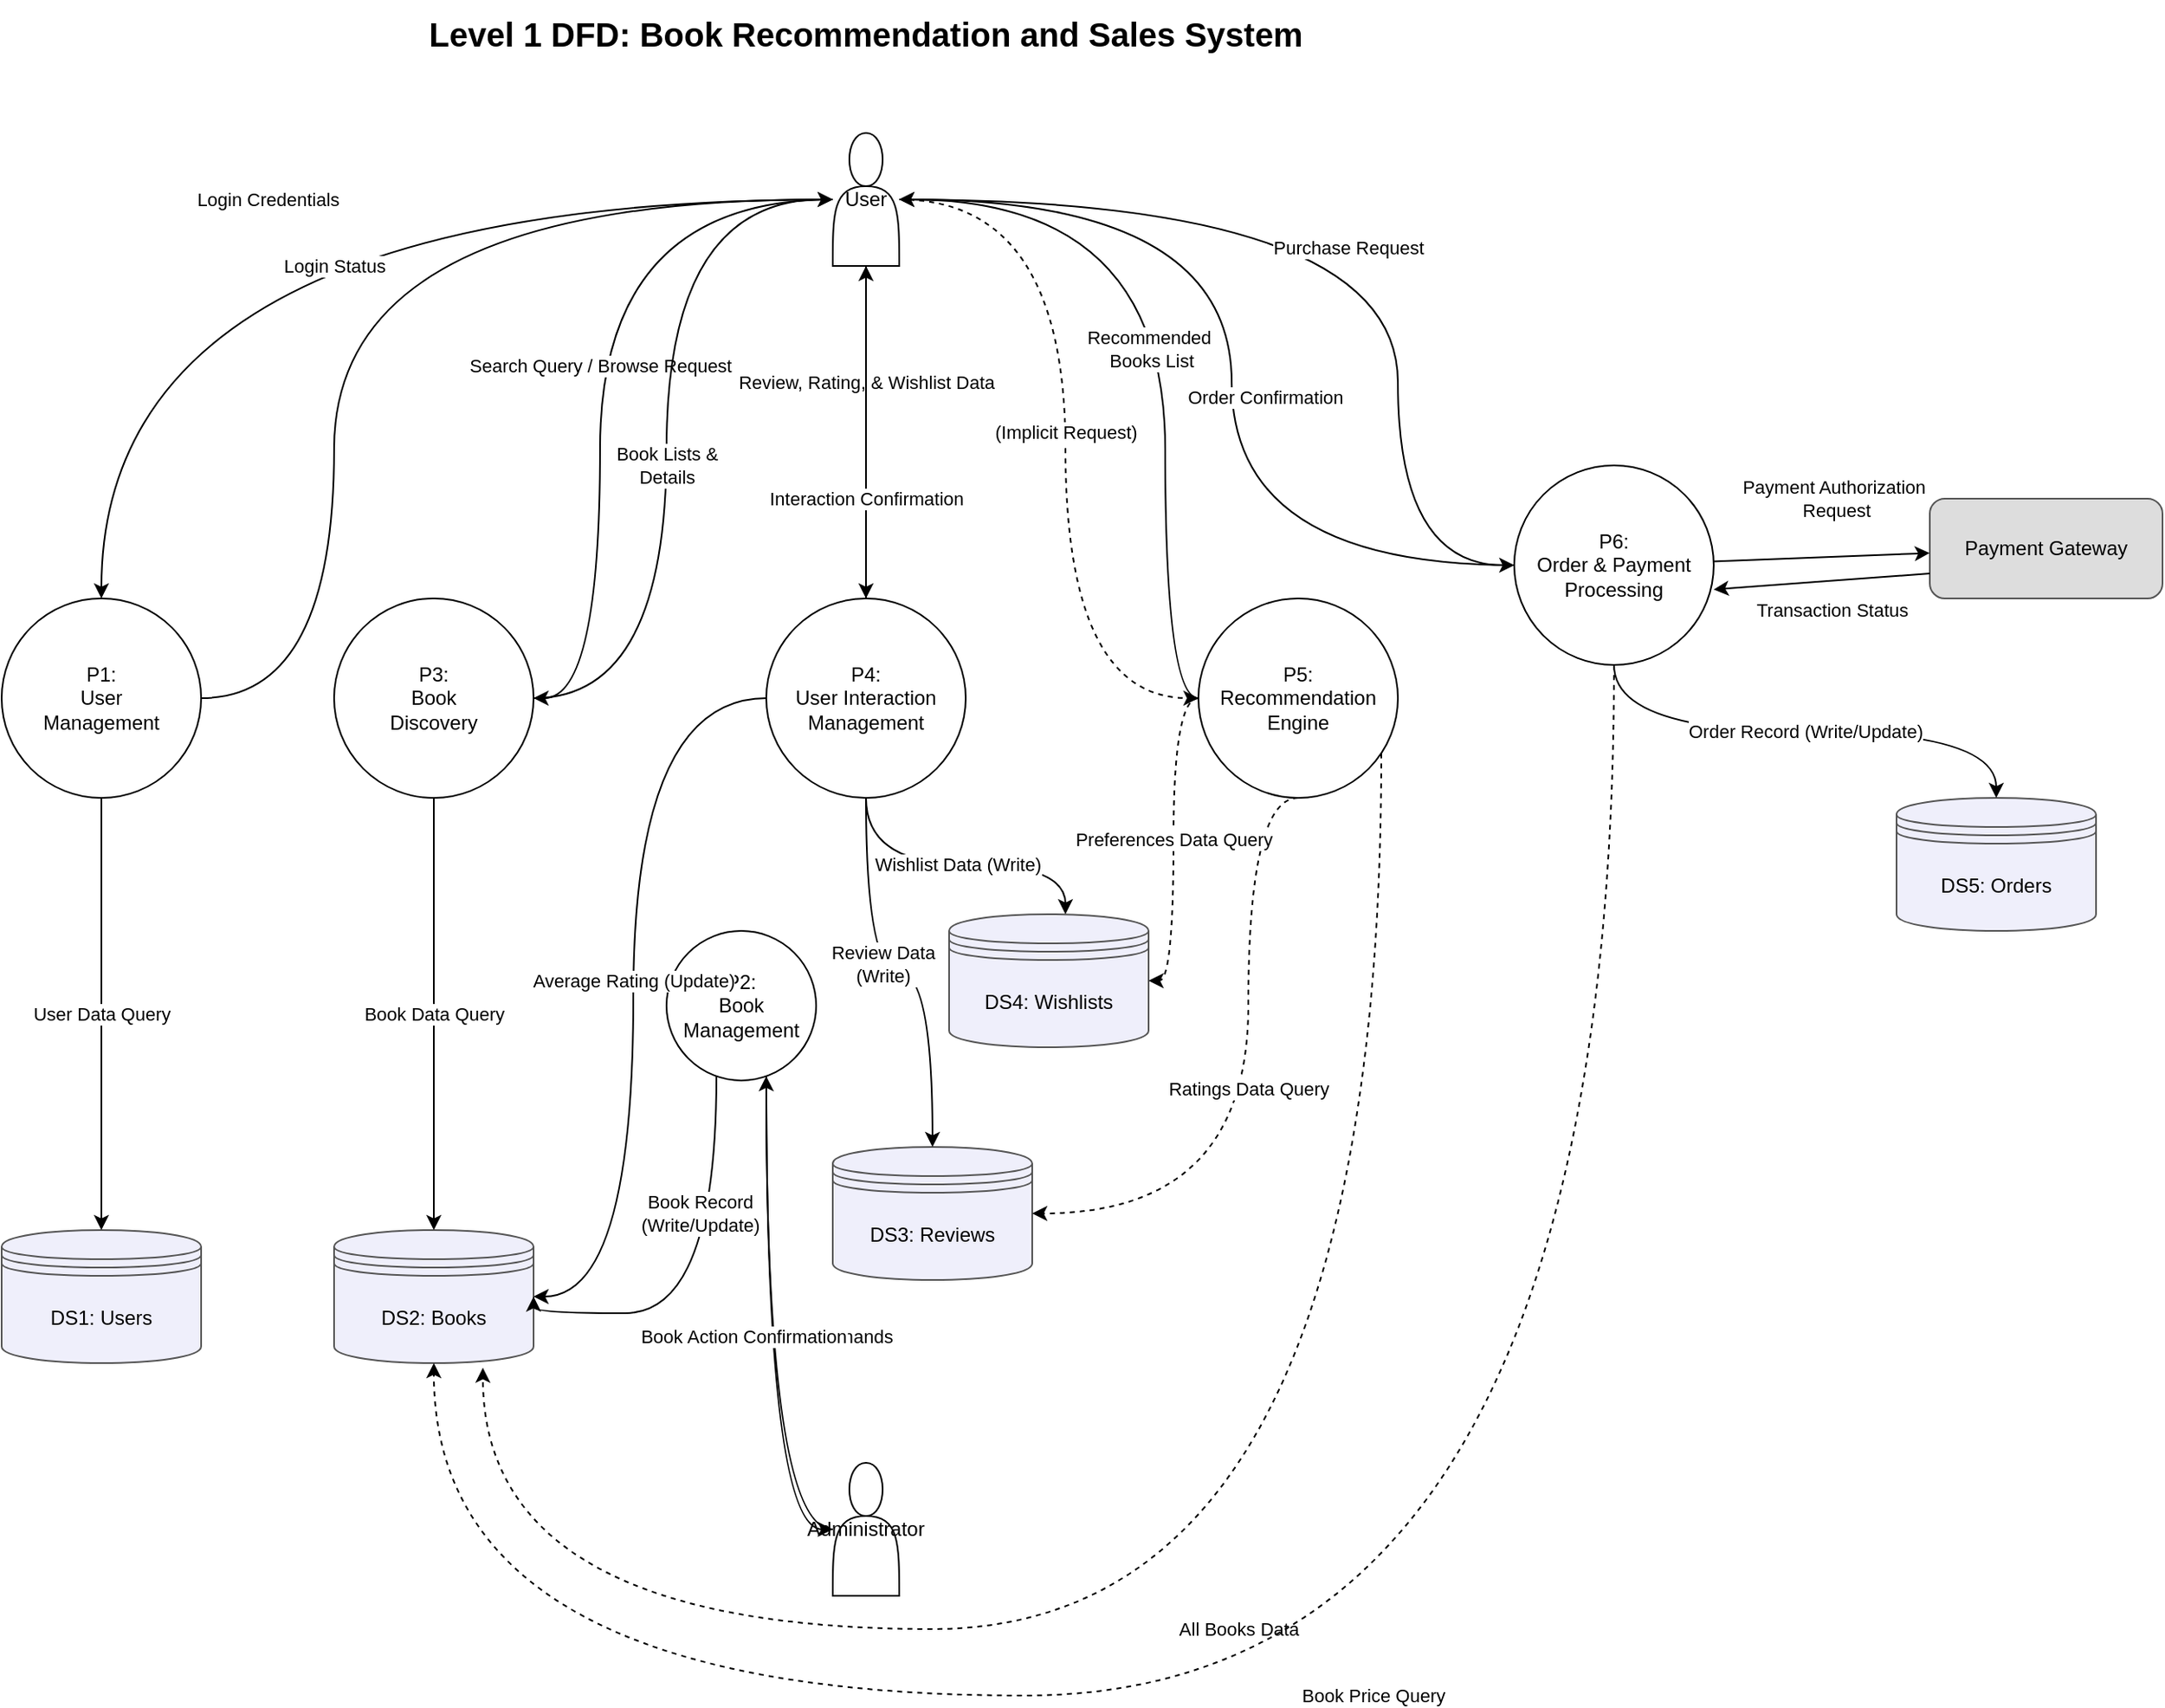 <mxfile version="28.2.5">
  <diagram name="Book Management System Flow" id="zezLNdZGK5uBMxsARTT0">
    <mxGraphModel dx="534" dy="270" grid="1" gridSize="10" guides="1" tooltips="1" connect="1" arrows="1" fold="1" page="1" pageScale="1" pageWidth="850" pageHeight="1100" math="0" shadow="0">
      <root>
        <mxCell id="0" />
        <mxCell id="1" parent="0" />
        <mxCell id="agdYzJ4rK2jxc9cW2kOH-1" value="Level 1 DFD: Book Recommendation and Sales System" style="text;html=1;strokeColor=none;fillColor=none;align=center;verticalAlign=middle;whiteSpace=wrap;rounded=0;fontSize=20;fontStyle=1;" vertex="1" parent="1">
          <mxGeometry x="500" y="20" width="800" height="40" as="geometry" />
        </mxCell>
        <mxCell id="agdYzJ4rK2jxc9cW2kOH-2" value="User" style="shape=actor;whiteSpace=wrap;html=1;" vertex="1" parent="1">
          <mxGeometry x="880" y="100" width="40" height="80" as="geometry" />
        </mxCell>
        <mxCell id="agdYzJ4rK2jxc9cW2kOH-3" value="Administrator" style="shape=actor;whiteSpace=wrap;html=1;" vertex="1" parent="1">
          <mxGeometry x="880" y="900" width="40" height="80" as="geometry" />
        </mxCell>
        <mxCell id="agdYzJ4rK2jxc9cW2kOH-4" value="Payment Gateway" style="rounded=1;whiteSpace=wrap;html=1;fillColor=#DDDDDD;strokeColor=#555555;" vertex="1" parent="1">
          <mxGeometry x="1540" y="320" width="140" height="60" as="geometry" />
        </mxCell>
        <mxCell id="agdYzJ4rK2jxc9cW2kOH-5" value="P1:&lt;br&gt;User&lt;br&gt;Management" style="ellipse;whiteSpace=wrap;html=1;aspect=fixed;" vertex="1" parent="1">
          <mxGeometry x="380" y="380" width="120" height="120" as="geometry" />
        </mxCell>
        <mxCell id="agdYzJ4rK2jxc9cW2kOH-6" value="P2:&lt;br&gt;Book&lt;br&gt;Management" style="ellipse;whiteSpace=wrap;html=1;aspect=fixed;" vertex="1" parent="1">
          <mxGeometry x="780" y="580" width="90" height="90" as="geometry" />
        </mxCell>
        <mxCell id="agdYzJ4rK2jxc9cW2kOH-7" value="P3:&lt;br&gt;Book&lt;br&gt;Discovery" style="ellipse;whiteSpace=wrap;html=1;aspect=fixed;" vertex="1" parent="1">
          <mxGeometry x="580" y="380" width="120" height="120" as="geometry" />
        </mxCell>
        <mxCell id="agdYzJ4rK2jxc9cW2kOH-8" value="P4:&lt;br&gt;User Interaction&lt;br&gt;Management" style="ellipse;whiteSpace=wrap;html=1;aspect=fixed;" vertex="1" parent="1">
          <mxGeometry x="840" y="380" width="120" height="120" as="geometry" />
        </mxCell>
        <mxCell id="agdYzJ4rK2jxc9cW2kOH-9" value="P5:&lt;br&gt;Recommendation&lt;br&gt;Engine" style="ellipse;whiteSpace=wrap;html=1;aspect=fixed;" vertex="1" parent="1">
          <mxGeometry x="1100" y="380" width="120" height="120" as="geometry" />
        </mxCell>
        <mxCell id="agdYzJ4rK2jxc9cW2kOH-10" value="P6:&lt;br&gt;Order &amp; Payment&lt;br&gt;Processing" style="ellipse;whiteSpace=wrap;html=1;aspect=fixed;" vertex="1" parent="1">
          <mxGeometry x="1290" y="300" width="120" height="120" as="geometry" />
        </mxCell>
        <mxCell id="agdYzJ4rK2jxc9cW2kOH-11" value="DS1: Users" style="shape=datastore;whiteSpace=wrap;html=1;fillColor=#EFEFFB;strokeColor=#555555;" vertex="1" parent="1">
          <mxGeometry x="380" y="760" width="120" height="80" as="geometry" />
        </mxCell>
        <mxCell id="agdYzJ4rK2jxc9cW2kOH-12" value="DS2: Books" style="shape=datastore;whiteSpace=wrap;html=1;fillColor=#EFEFFB;strokeColor=#555555;" vertex="1" parent="1">
          <mxGeometry x="580" y="760" width="120" height="80" as="geometry" />
        </mxCell>
        <mxCell id="agdYzJ4rK2jxc9cW2kOH-13" value="DS3: Reviews" style="shape=datastore;whiteSpace=wrap;html=1;fillColor=#EFEFFB;strokeColor=#555555;" vertex="1" parent="1">
          <mxGeometry x="880" y="710" width="120" height="80" as="geometry" />
        </mxCell>
        <mxCell id="agdYzJ4rK2jxc9cW2kOH-14" value="DS4: Wishlists" style="shape=datastore;whiteSpace=wrap;html=1;fillColor=#EFEFFB;strokeColor=#555555;" vertex="1" parent="1">
          <mxGeometry x="950" y="570" width="120" height="80" as="geometry" />
        </mxCell>
        <mxCell id="agdYzJ4rK2jxc9cW2kOH-15" value="DS5: Orders" style="shape=datastore;whiteSpace=wrap;html=1;fillColor=#EFEFFB;strokeColor=#555555;" vertex="1" parent="1">
          <mxGeometry x="1520" y="500" width="120" height="80" as="geometry" />
        </mxCell>
        <mxCell id="agdYzJ4rK2jxc9cW2kOH-16" value="Login Credentials" style="edgeStyle=elbowEdgeStyle;elbow=horizontal;html=1;curved=1;endArrow=classic;endFill=1;" edge="1" parent="1" source="agdYzJ4rK2jxc9cW2kOH-2" target="agdYzJ4rK2jxc9cW2kOH-5">
          <mxGeometry relative="1" as="geometry">
            <Array as="points">
              <mxPoint x="440" y="280" />
            </Array>
          </mxGeometry>
        </mxCell>
        <mxCell id="agdYzJ4rK2jxc9cW2kOH-17" value="Login Status" style="edgeStyle=elbowEdgeStyle;elbow=horizontal;html=1;curved=1;endArrow=classic;endFill=1;" edge="1" parent="1" source="agdYzJ4rK2jxc9cW2kOH-5" target="agdYzJ4rK2jxc9cW2kOH-2">
          <mxGeometry relative="1" as="geometry">
            <Array as="points">
              <mxPoint x="580" y="280" />
            </Array>
          </mxGeometry>
        </mxCell>
        <mxCell id="agdYzJ4rK2jxc9cW2kOH-18" value="Search Query / Browse Request" style="edgeStyle=elbowEdgeStyle;elbow=horizontal;html=1;curved=1;endArrow=classic;endFill=1;" edge="1" parent="1" source="agdYzJ4rK2jxc9cW2kOH-2" target="agdYzJ4rK2jxc9cW2kOH-7">
          <mxGeometry relative="1" as="geometry">
            <Array as="points">
              <mxPoint x="740" y="280" />
            </Array>
          </mxGeometry>
        </mxCell>
        <mxCell id="agdYzJ4rK2jxc9cW2kOH-19" value="Book Lists &amp;amp; &lt;br&gt;Details" style="edgeStyle=elbowEdgeStyle;elbow=horizontal;html=1;curved=1;endArrow=classic;endFill=1;" edge="1" parent="1" source="agdYzJ4rK2jxc9cW2kOH-7" target="agdYzJ4rK2jxc9cW2kOH-2">
          <mxGeometry x="-0.083" relative="1" as="geometry">
            <Array as="points">
              <mxPoint x="780" y="220" />
            </Array>
            <mxPoint as="offset" />
          </mxGeometry>
        </mxCell>
        <mxCell id="agdYzJ4rK2jxc9cW2kOH-20" value="Review, Rating, &amp; Wishlist Data" style="edgeStyle=elbowEdgeStyle;elbow=horizontal;html=1;curved=1;endArrow=classic;endFill=1;" edge="1" parent="1" source="agdYzJ4rK2jxc9cW2kOH-2" target="agdYzJ4rK2jxc9cW2kOH-8">
          <mxGeometry x="-0.3" relative="1" as="geometry">
            <mxPoint as="offset" />
          </mxGeometry>
        </mxCell>
        <mxCell id="agdYzJ4rK2jxc9cW2kOH-21" value="Interaction Confirmation" style="edgeStyle=elbowEdgeStyle;elbow=horizontal;html=1;curved=1;endArrow=classic;endFill=1;" edge="1" parent="1" source="agdYzJ4rK2jxc9cW2kOH-8" target="agdYzJ4rK2jxc9cW2kOH-2">
          <mxGeometry x="-0.4" relative="1" as="geometry">
            <Array as="points">
              <mxPoint x="900" y="240" />
            </Array>
            <mxPoint as="offset" />
          </mxGeometry>
        </mxCell>
        <mxCell id="agdYzJ4rK2jxc9cW2kOH-22" value="Recommended&lt;br&gt;&amp;nbsp;Books List" style="edgeStyle=elbowEdgeStyle;elbow=horizontal;html=1;curved=1;endArrow=classic;endFill=1;" edge="1" parent="1" source="agdYzJ4rK2jxc9cW2kOH-9" target="agdYzJ4rK2jxc9cW2kOH-2">
          <mxGeometry x="-0.042" y="10" relative="1" as="geometry">
            <Array as="points">
              <mxPoint x="1080" y="240" />
            </Array>
            <mxPoint as="offset" />
          </mxGeometry>
        </mxCell>
        <mxCell id="agdYzJ4rK2jxc9cW2kOH-23" value="Purchase Request" style="edgeStyle=elbowEdgeStyle;elbow=horizontal;html=1;curved=1;endArrow=classic;endFill=1;" edge="1" parent="1" source="agdYzJ4rK2jxc9cW2kOH-2" target="agdYzJ4rK2jxc9cW2kOH-10">
          <mxGeometry x="0.111" y="-30" relative="1" as="geometry">
            <Array as="points">
              <mxPoint x="1220" y="240" />
            </Array>
            <mxPoint y="1" as="offset" />
          </mxGeometry>
        </mxCell>
        <mxCell id="agdYzJ4rK2jxc9cW2kOH-24" value="Order Confirmation" style="edgeStyle=elbowEdgeStyle;elbow=horizontal;html=1;curved=1;endArrow=classic;endFill=1;" edge="1" parent="1" source="agdYzJ4rK2jxc9cW2kOH-10" target="agdYzJ4rK2jxc9cW2kOH-2">
          <mxGeometry x="-0.079" y="-20" relative="1" as="geometry">
            <Array as="points">
              <mxPoint x="1120" y="200" />
            </Array>
            <mxPoint as="offset" />
          </mxGeometry>
        </mxCell>
        <mxCell id="agdYzJ4rK2jxc9cW2kOH-25" value="Book Management Commands" style="edgeStyle=elbowEdgeStyle;elbow=horizontal;html=1;curved=1;endArrow=classic;endFill=1;" edge="1" parent="1" source="agdYzJ4rK2jxc9cW2kOH-3" target="agdYzJ4rK2jxc9cW2kOH-6">
          <mxGeometry relative="1" as="geometry">
            <Array as="points">
              <mxPoint x="840" y="870" />
            </Array>
          </mxGeometry>
        </mxCell>
        <mxCell id="agdYzJ4rK2jxc9cW2kOH-26" value="Action Confirmation" style="edgeStyle=elbowEdgeStyle;elbow=horizontal;html=1;curved=1;endArrow=classic;endFill=1;" edge="1" parent="1" source="agdYzJ4rK2jxc9cW2kOH-6" target="agdYzJ4rK2jxc9cW2kOH-3">
          <mxGeometry relative="1" as="geometry">
            <Array as="points">
              <mxPoint x="840" y="870" />
            </Array>
          </mxGeometry>
        </mxCell>
        <mxCell id="agdYzJ4rK2jxc9cW2kOH-27" value="Payment Authorization&lt;br&gt;&amp;nbsp;Request" style="edgeStyle=none;html=1;endArrow=classic;endFill=1;" edge="1" parent="1" source="agdYzJ4rK2jxc9cW2kOH-10" target="agdYzJ4rK2jxc9cW2kOH-4">
          <mxGeometry x="0.119" y="35" relative="1" as="geometry">
            <mxPoint as="offset" />
          </mxGeometry>
        </mxCell>
        <mxCell id="agdYzJ4rK2jxc9cW2kOH-28" value="Transaction Status" style="edgeStyle=none;html=1;endArrow=classic;endFill=1;exitX=0;exitY=0.75;exitDx=0;exitDy=0;" edge="1" parent="1" source="agdYzJ4rK2jxc9cW2kOH-4">
          <mxGeometry x="-0.078" y="18" relative="1" as="geometry">
            <mxPoint x="1520" y="369.997" as="sourcePoint" />
            <mxPoint x="1409.948" y="374.582" as="targetPoint" />
            <mxPoint as="offset" />
          </mxGeometry>
        </mxCell>
        <mxCell id="agdYzJ4rK2jxc9cW2kOH-29" value="User Data Query" style="edgeStyle=elbowEdgeStyle;elbow=vertical;html=1;curved=1;endArrow=classic;endFill=1;" edge="1" parent="1" source="agdYzJ4rK2jxc9cW2kOH-5" target="agdYzJ4rK2jxc9cW2kOH-11">
          <mxGeometry relative="1" as="geometry" />
        </mxCell>
        <mxCell id="agdYzJ4rK2jxc9cW2kOH-30" value="Book Data Query" style="edgeStyle=elbowEdgeStyle;elbow=vertical;html=1;curved=1;endArrow=classic;endFill=1;" edge="1" parent="1" source="agdYzJ4rK2jxc9cW2kOH-7" target="agdYzJ4rK2jxc9cW2kOH-12">
          <mxGeometry relative="1" as="geometry" />
        </mxCell>
        <mxCell id="agdYzJ4rK2jxc9cW2kOH-31" value="Review Data &lt;br&gt;(Write)" style="edgeStyle=elbowEdgeStyle;elbow=vertical;html=1;curved=1;endArrow=classic;endFill=1;" edge="1" parent="1" source="agdYzJ4rK2jxc9cW2kOH-8" target="agdYzJ4rK2jxc9cW2kOH-13">
          <mxGeometry x="-0.081" y="5" relative="1" as="geometry">
            <mxPoint as="offset" />
          </mxGeometry>
        </mxCell>
        <mxCell id="agdYzJ4rK2jxc9cW2kOH-32" value="Wishlist Data (Write)" style="edgeStyle=elbowEdgeStyle;elbow=vertical;html=1;curved=1;endArrow=classic;endFill=1;" edge="1" parent="1" source="agdYzJ4rK2jxc9cW2kOH-8" target="agdYzJ4rK2jxc9cW2kOH-14">
          <mxGeometry relative="1" as="geometry">
            <Array as="points">
              <mxPoint x="1020" y="540" />
            </Array>
          </mxGeometry>
        </mxCell>
        <mxCell id="agdYzJ4rK2jxc9cW2kOH-33" value="Average Rating (Update)" style="edgeStyle=elbowEdgeStyle;elbow=horizontal;html=1;curved=1;endArrow=classic;endFill=1;" edge="1" parent="1" source="agdYzJ4rK2jxc9cW2kOH-8" target="agdYzJ4rK2jxc9cW2kOH-12">
          <mxGeometry relative="1" as="geometry">
            <Array as="points">
              <mxPoint x="760" y="600" />
            </Array>
          </mxGeometry>
        </mxCell>
        <mxCell id="agdYzJ4rK2jxc9cW2kOH-34" value="All Books Data" style="edgeStyle=elbowEdgeStyle;elbow=horizontal;html=1;curved=1;endArrow=classic;endFill=1;dashed=1;entryX=0.746;entryY=1.035;entryDx=0;entryDy=0;entryPerimeter=0;" edge="1" parent="1" source="agdYzJ4rK2jxc9cW2kOH-9" target="agdYzJ4rK2jxc9cW2kOH-12">
          <mxGeometry relative="1" as="geometry">
            <Array as="points">
              <mxPoint x="1210" y="1000" />
            </Array>
          </mxGeometry>
        </mxCell>
        <mxCell id="agdYzJ4rK2jxc9cW2kOH-35" value="Ratings Data Query" style="edgeStyle=elbowEdgeStyle;elbow=horizontal;html=1;curved=1;endArrow=classic;endFill=1;dashed=1;exitX=0.5;exitY=1;exitDx=0;exitDy=0;" edge="1" parent="1" source="agdYzJ4rK2jxc9cW2kOH-9" target="agdYzJ4rK2jxc9cW2kOH-13">
          <mxGeometry relative="1" as="geometry">
            <Array as="points">
              <mxPoint x="1130" y="690" />
            </Array>
          </mxGeometry>
        </mxCell>
        <mxCell id="agdYzJ4rK2jxc9cW2kOH-36" value="Preferences Data Query" style="edgeStyle=elbowEdgeStyle;elbow=horizontal;html=1;curved=1;endArrow=classic;endFill=1;dashed=1;" edge="1" parent="1" source="agdYzJ4rK2jxc9cW2kOH-9" target="agdYzJ4rK2jxc9cW2kOH-14">
          <mxGeometry relative="1" as="geometry" />
        </mxCell>
        <mxCell id="agdYzJ4rK2jxc9cW2kOH-37" value="Book Price Query" style="edgeStyle=elbowEdgeStyle;elbow=horizontal;html=1;curved=1;endArrow=classic;endFill=1;dashed=1;exitX=0.5;exitY=1;exitDx=0;exitDy=0;" edge="1" parent="1" source="agdYzJ4rK2jxc9cW2kOH-10" target="agdYzJ4rK2jxc9cW2kOH-12">
          <mxGeometry relative="1" as="geometry">
            <Array as="points">
              <mxPoint x="1410" y="1040" />
              <mxPoint x="200" y="500" />
            </Array>
          </mxGeometry>
        </mxCell>
        <mxCell id="agdYzJ4rK2jxc9cW2kOH-38" value="Order Record (Write/Update)" style="edgeStyle=elbowEdgeStyle;elbow=vertical;html=1;curved=1;endArrow=classic;endFill=1;" edge="1" parent="1" source="agdYzJ4rK2jxc9cW2kOH-10" target="agdYzJ4rK2jxc9cW2kOH-15">
          <mxGeometry relative="1" as="geometry" />
        </mxCell>
        <mxCell id="agdYzJ4rK2jxc9cW2kOH-39" value="Book Record &lt;br&gt;(Write/Update)" style="edgeStyle=elbowEdgeStyle;elbow=vertical;html=1;curved=1;endArrow=classic;endFill=1;entryX=1;entryY=0.5;entryDx=0;entryDy=0;" edge="1" parent="1" source="agdYzJ4rK2jxc9cW2kOH-6" target="agdYzJ4rK2jxc9cW2kOH-12">
          <mxGeometry x="-0.371" y="-10" relative="1" as="geometry">
            <Array as="points">
              <mxPoint x="810" y="810" />
            </Array>
            <mxPoint as="offset" />
          </mxGeometry>
        </mxCell>
        <mxCell id="agdYzJ4rK2jxc9cW2kOH-40" value="(Implicit Request)" style="edgeStyle=elbowEdgeStyle;elbow=horizontal;html=1;curved=1;endArrow=classic;endFill=1;dashed=1;" edge="1" parent="1" source="agdYzJ4rK2jxc9cW2kOH-2" target="agdYzJ4rK2jxc9cW2kOH-9">
          <mxGeometry relative="1" as="geometry">
            <Array as="points">
              <mxPoint x="1020" y="280" />
            </Array>
          </mxGeometry>
        </mxCell>
      </root>
    </mxGraphModel>
  </diagram>
</mxfile>
